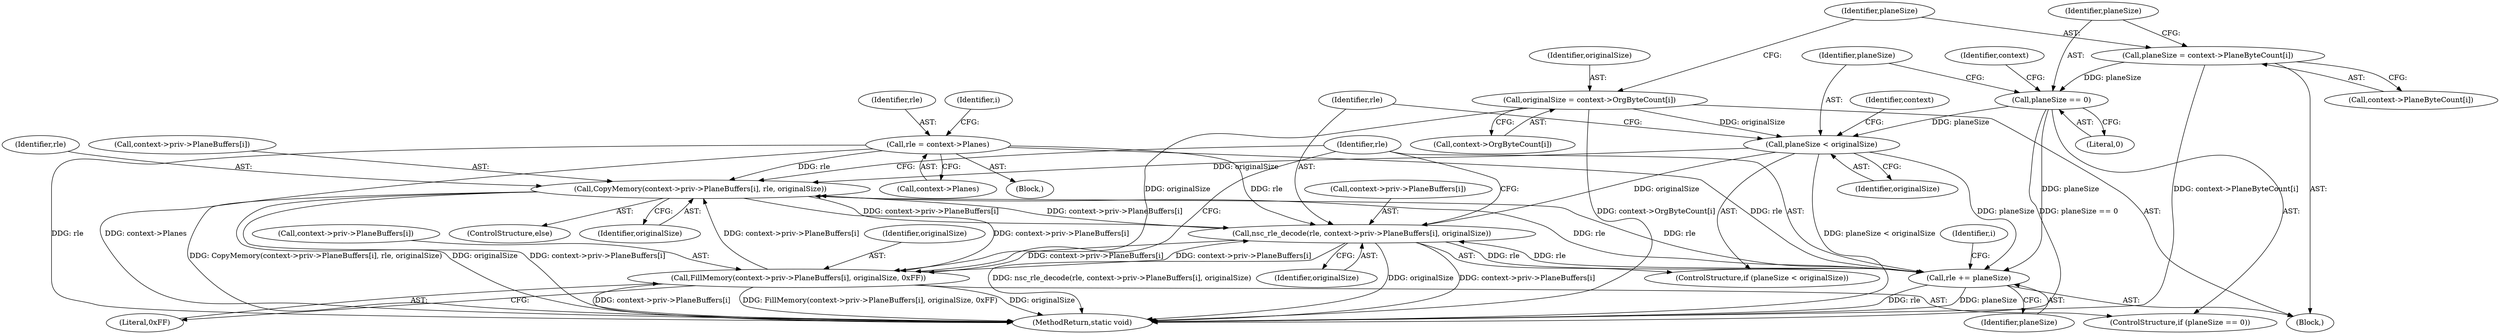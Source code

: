 digraph "1_FreeRDP_d1112c279bd1a327e8e4d0b5f371458bf2579659_2@API" {
"1000166" [label="(Call,CopyMemory(context->priv->PlaneBuffers[i], rle, originalSize))"];
"1000155" [label="(Call,nsc_rle_decode(rle, context->priv->PlaneBuffers[i], originalSize))"];
"1000107" [label="(Call,rle = context->Planes)"];
"1000176" [label="(Call,rle += planeSize)"];
"1000152" [label="(Call,planeSize < originalSize)"];
"1000137" [label="(Call,planeSize == 0)"];
"1000129" [label="(Call,planeSize = context->PlaneByteCount[i])"];
"1000122" [label="(Call,originalSize = context->OrgByteCount[i])"];
"1000166" [label="(Call,CopyMemory(context->priv->PlaneBuffers[i], rle, originalSize))"];
"1000140" [label="(Call,FillMemory(context->priv->PlaneBuffers[i], originalSize, 0xFF))"];
"1000108" [label="(Identifier,rle)"];
"1000130" [label="(Identifier,planeSize)"];
"1000109" [label="(Call,context->Planes)"];
"1000102" [label="(Block,)"];
"1000138" [label="(Identifier,planeSize)"];
"1000170" [label="(Identifier,context)"];
"1000179" [label="(MethodReturn,static void)"];
"1000151" [label="(ControlStructure,if (planeSize < originalSize))"];
"1000114" [label="(Identifier,i)"];
"1000157" [label="(Call,context->priv->PlaneBuffers[i])"];
"1000136" [label="(ControlStructure,if (planeSize == 0))"];
"1000167" [label="(Call,context->priv->PlaneBuffers[i])"];
"1000120" [label="(Identifier,i)"];
"1000144" [label="(Identifier,context)"];
"1000166" [label="(Call,CopyMemory(context->priv->PlaneBuffers[i], rle, originalSize))"];
"1000174" [label="(Identifier,rle)"];
"1000124" [label="(Call,context->OrgByteCount[i])"];
"1000140" [label="(Call,FillMemory(context->priv->PlaneBuffers[i], originalSize, 0xFF))"];
"1000178" [label="(Identifier,planeSize)"];
"1000141" [label="(Call,context->priv->PlaneBuffers[i])"];
"1000129" [label="(Call,planeSize = context->PlaneByteCount[i])"];
"1000123" [label="(Identifier,originalSize)"];
"1000137" [label="(Call,planeSize == 0)"];
"1000176" [label="(Call,rle += planeSize)"];
"1000156" [label="(Identifier,rle)"];
"1000152" [label="(Call,planeSize < originalSize)"];
"1000131" [label="(Call,context->PlaneByteCount[i])"];
"1000165" [label="(ControlStructure,else)"];
"1000149" [label="(Literal,0xFF)"];
"1000175" [label="(Identifier,originalSize)"];
"1000107" [label="(Call,rle = context->Planes)"];
"1000177" [label="(Identifier,rle)"];
"1000155" [label="(Call,nsc_rle_decode(rle, context->priv->PlaneBuffers[i], originalSize))"];
"1000139" [label="(Literal,0)"];
"1000122" [label="(Call,originalSize = context->OrgByteCount[i])"];
"1000164" [label="(Identifier,originalSize)"];
"1000154" [label="(Identifier,originalSize)"];
"1000148" [label="(Identifier,originalSize)"];
"1000153" [label="(Identifier,planeSize)"];
"1000121" [label="(Block,)"];
"1000166" -> "1000165"  [label="AST: "];
"1000166" -> "1000175"  [label="CFG: "];
"1000167" -> "1000166"  [label="AST: "];
"1000174" -> "1000166"  [label="AST: "];
"1000175" -> "1000166"  [label="AST: "];
"1000177" -> "1000166"  [label="CFG: "];
"1000166" -> "1000179"  [label="DDG: CopyMemory(context->priv->PlaneBuffers[i], rle, originalSize)"];
"1000166" -> "1000179"  [label="DDG: context->priv->PlaneBuffers[i]"];
"1000166" -> "1000179"  [label="DDG: originalSize"];
"1000166" -> "1000140"  [label="DDG: context->priv->PlaneBuffers[i]"];
"1000166" -> "1000155"  [label="DDG: context->priv->PlaneBuffers[i]"];
"1000155" -> "1000166"  [label="DDG: context->priv->PlaneBuffers[i]"];
"1000140" -> "1000166"  [label="DDG: context->priv->PlaneBuffers[i]"];
"1000107" -> "1000166"  [label="DDG: rle"];
"1000176" -> "1000166"  [label="DDG: rle"];
"1000152" -> "1000166"  [label="DDG: originalSize"];
"1000166" -> "1000176"  [label="DDG: rle"];
"1000155" -> "1000151"  [label="AST: "];
"1000155" -> "1000164"  [label="CFG: "];
"1000156" -> "1000155"  [label="AST: "];
"1000157" -> "1000155"  [label="AST: "];
"1000164" -> "1000155"  [label="AST: "];
"1000177" -> "1000155"  [label="CFG: "];
"1000155" -> "1000179"  [label="DDG: originalSize"];
"1000155" -> "1000179"  [label="DDG: context->priv->PlaneBuffers[i]"];
"1000155" -> "1000179"  [label="DDG: nsc_rle_decode(rle, context->priv->PlaneBuffers[i], originalSize)"];
"1000155" -> "1000140"  [label="DDG: context->priv->PlaneBuffers[i]"];
"1000107" -> "1000155"  [label="DDG: rle"];
"1000176" -> "1000155"  [label="DDG: rle"];
"1000140" -> "1000155"  [label="DDG: context->priv->PlaneBuffers[i]"];
"1000152" -> "1000155"  [label="DDG: originalSize"];
"1000155" -> "1000176"  [label="DDG: rle"];
"1000107" -> "1000102"  [label="AST: "];
"1000107" -> "1000109"  [label="CFG: "];
"1000108" -> "1000107"  [label="AST: "];
"1000109" -> "1000107"  [label="AST: "];
"1000114" -> "1000107"  [label="CFG: "];
"1000107" -> "1000179"  [label="DDG: rle"];
"1000107" -> "1000179"  [label="DDG: context->Planes"];
"1000107" -> "1000176"  [label="DDG: rle"];
"1000176" -> "1000121"  [label="AST: "];
"1000176" -> "1000178"  [label="CFG: "];
"1000177" -> "1000176"  [label="AST: "];
"1000178" -> "1000176"  [label="AST: "];
"1000120" -> "1000176"  [label="CFG: "];
"1000176" -> "1000179"  [label="DDG: rle"];
"1000176" -> "1000179"  [label="DDG: planeSize"];
"1000152" -> "1000176"  [label="DDG: planeSize"];
"1000137" -> "1000176"  [label="DDG: planeSize"];
"1000152" -> "1000151"  [label="AST: "];
"1000152" -> "1000154"  [label="CFG: "];
"1000153" -> "1000152"  [label="AST: "];
"1000154" -> "1000152"  [label="AST: "];
"1000156" -> "1000152"  [label="CFG: "];
"1000170" -> "1000152"  [label="CFG: "];
"1000152" -> "1000179"  [label="DDG: planeSize < originalSize"];
"1000137" -> "1000152"  [label="DDG: planeSize"];
"1000122" -> "1000152"  [label="DDG: originalSize"];
"1000137" -> "1000136"  [label="AST: "];
"1000137" -> "1000139"  [label="CFG: "];
"1000138" -> "1000137"  [label="AST: "];
"1000139" -> "1000137"  [label="AST: "];
"1000144" -> "1000137"  [label="CFG: "];
"1000153" -> "1000137"  [label="CFG: "];
"1000137" -> "1000179"  [label="DDG: planeSize == 0"];
"1000129" -> "1000137"  [label="DDG: planeSize"];
"1000129" -> "1000121"  [label="AST: "];
"1000129" -> "1000131"  [label="CFG: "];
"1000130" -> "1000129"  [label="AST: "];
"1000131" -> "1000129"  [label="AST: "];
"1000138" -> "1000129"  [label="CFG: "];
"1000129" -> "1000179"  [label="DDG: context->PlaneByteCount[i]"];
"1000122" -> "1000121"  [label="AST: "];
"1000122" -> "1000124"  [label="CFG: "];
"1000123" -> "1000122"  [label="AST: "];
"1000124" -> "1000122"  [label="AST: "];
"1000130" -> "1000122"  [label="CFG: "];
"1000122" -> "1000179"  [label="DDG: context->OrgByteCount[i]"];
"1000122" -> "1000140"  [label="DDG: originalSize"];
"1000140" -> "1000136"  [label="AST: "];
"1000140" -> "1000149"  [label="CFG: "];
"1000141" -> "1000140"  [label="AST: "];
"1000148" -> "1000140"  [label="AST: "];
"1000149" -> "1000140"  [label="AST: "];
"1000177" -> "1000140"  [label="CFG: "];
"1000140" -> "1000179"  [label="DDG: context->priv->PlaneBuffers[i]"];
"1000140" -> "1000179"  [label="DDG: FillMemory(context->priv->PlaneBuffers[i], originalSize, 0xFF)"];
"1000140" -> "1000179"  [label="DDG: originalSize"];
}
